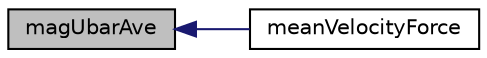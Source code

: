 digraph "magUbarAve"
{
  bgcolor="transparent";
  edge [fontname="Helvetica",fontsize="10",labelfontname="Helvetica",labelfontsize="10"];
  node [fontname="Helvetica",fontsize="10",shape=record];
  rankdir="LR";
  Node1 [label="magUbarAve",height=0.2,width=0.4,color="black", fillcolor="grey75", style="filled", fontcolor="black"];
  Node1 -> Node2 [dir="back",color="midnightblue",fontsize="10",style="solid",fontname="Helvetica"];
  Node2 [label="meanVelocityForce",height=0.2,width=0.4,color="black",URL="$a01495.html#a328b38cb6131369e2de13db01d24ad00",tooltip="Construct from explicit source name and mesh. "];
}
